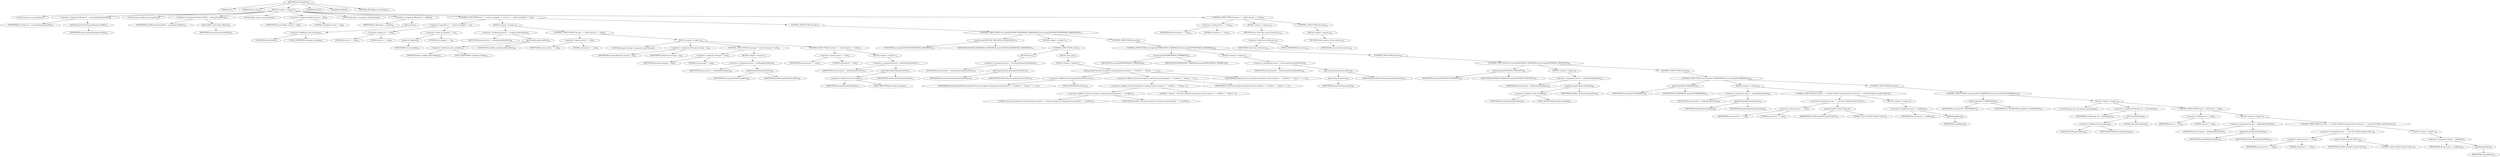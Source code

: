 digraph "resolveVariable" {  
"51" [label = <(METHOD,resolveVariable)<SUB>57</SUB>> ]
"52" [label = <(PARAM,this)<SUB>57</SUB>> ]
"53" [label = <(PARAM,QName name)<SUB>57</SUB>> ]
"54" [label = <(BLOCK,&lt;empty&gt;,&lt;empty&gt;)<SUB>57</SUB>> ]
"55" [label = <(LOCAL,String uri: java.lang.String)> ]
"56" [label = <(&lt;operator&gt;.assignment,String uri = name.getNamespaceURI())<SUB>58</SUB>> ]
"57" [label = <(IDENTIFIER,uri,String uri = name.getNamespaceURI())<SUB>58</SUB>> ]
"58" [label = <(getNamespaceURI,name.getNamespaceURI())<SUB>58</SUB>> ]
"59" [label = <(IDENTIFIER,name,name.getNamespaceURI())<SUB>58</SUB>> ]
"60" [label = <(LOCAL,String localPart: java.lang.String)> ]
"61" [label = <(&lt;operator&gt;.assignment,String localPart = name.getLocalPart())<SUB>59</SUB>> ]
"62" [label = <(IDENTIFIER,localPart,String localPart = name.getLocalPart())<SUB>59</SUB>> ]
"63" [label = <(getLocalPart,name.getLocalPart())<SUB>59</SUB>> ]
"64" [label = <(IDENTIFIER,name,name.getLocalPart())<SUB>59</SUB>> ]
"65" [label = <(LOCAL,Object answer: java.lang.Object)> ]
"66" [label = <(&lt;operator&gt;.assignment,Object answer = null)<SUB>60</SUB>> ]
"67" [label = <(IDENTIFIER,answer,Object answer = null)<SUB>60</SUB>> ]
"68" [label = <(LITERAL,null,Object answer = null)<SUB>60</SUB>> ]
"69" [label = <(LOCAL,Message in: org.apache.camel.Message)> ]
"70" [label = <(&lt;operator&gt;.assignment,Message in = getIn())<SUB>62</SUB>> ]
"71" [label = <(IDENTIFIER,in,Message in = getIn())<SUB>62</SUB>> ]
"72" [label = <(getIn,getIn())<SUB>62</SUB>> ]
"73" [label = <(&lt;operator&gt;.fieldAccess,this.exchange)<SUB>62</SUB>> ]
"74" [label = <(IDENTIFIER,this,getIn())<SUB>62</SUB>> ]
"75" [label = <(FIELD_IDENTIFIER,exchange,exchange)<SUB>62</SUB>> ]
"76" [label = <(CONTROL_STRUCTURE,if (uri == null || uri.length() == 0),if (uri == null || uri.length() == 0))<SUB>63</SUB>> ]
"77" [label = <(&lt;operator&gt;.logicalOr,uri == null || uri.length() == 0)<SUB>63</SUB>> ]
"78" [label = <(&lt;operator&gt;.equals,uri == null)<SUB>63</SUB>> ]
"79" [label = <(IDENTIFIER,uri,uri == null)<SUB>63</SUB>> ]
"80" [label = <(LITERAL,null,uri == null)<SUB>63</SUB>> ]
"81" [label = <(&lt;operator&gt;.equals,uri.length() == 0)<SUB>63</SUB>> ]
"82" [label = <(length,uri.length())<SUB>63</SUB>> ]
"83" [label = <(IDENTIFIER,uri,uri.length())<SUB>63</SUB>> ]
"84" [label = <(LITERAL,0,uri.length() == 0)<SUB>63</SUB>> ]
"85" [label = <(BLOCK,&lt;empty&gt;,&lt;empty&gt;)<SUB>63</SUB>> ]
"86" [label = <(&lt;operator&gt;.assignment,answer = variables.get(localPart))<SUB>64</SUB>> ]
"87" [label = <(IDENTIFIER,answer,answer = variables.get(localPart))<SUB>64</SUB>> ]
"88" [label = <(get,variables.get(localPart))<SUB>64</SUB>> ]
"89" [label = <(&lt;operator&gt;.fieldAccess,this.variables)<SUB>64</SUB>> ]
"90" [label = <(IDENTIFIER,this,variables.get(localPart))<SUB>64</SUB>> ]
"91" [label = <(FIELD_IDENTIFIER,variables,variables)<SUB>64</SUB>> ]
"92" [label = <(IDENTIFIER,localPart,variables.get(localPart))<SUB>64</SUB>> ]
"93" [label = <(CONTROL_STRUCTURE,if (answer == null),if (answer == null))<SUB>65</SUB>> ]
"94" [label = <(&lt;operator&gt;.equals,answer == null)<SUB>65</SUB>> ]
"95" [label = <(IDENTIFIER,answer,answer == null)<SUB>65</SUB>> ]
"96" [label = <(LITERAL,null,answer == null)<SUB>65</SUB>> ]
"97" [label = <(BLOCK,&lt;empty&gt;,&lt;empty&gt;)<SUB>65</SUB>> ]
"98" [label = <(LOCAL,Message message: org.apache.camel.Message)> ]
"99" [label = <(&lt;operator&gt;.assignment,Message message = in)<SUB>66</SUB>> ]
"100" [label = <(IDENTIFIER,message,Message message = in)<SUB>66</SUB>> ]
"101" [label = <(IDENTIFIER,in,Message message = in)<SUB>66</SUB>> ]
"102" [label = <(CONTROL_STRUCTURE,if (message != null),if (message != null))<SUB>67</SUB>> ]
"103" [label = <(&lt;operator&gt;.notEquals,message != null)<SUB>67</SUB>> ]
"104" [label = <(IDENTIFIER,message,message != null)<SUB>67</SUB>> ]
"105" [label = <(LITERAL,null,message != null)<SUB>67</SUB>> ]
"106" [label = <(BLOCK,&lt;empty&gt;,&lt;empty&gt;)<SUB>67</SUB>> ]
"107" [label = <(&lt;operator&gt;.assignment,answer = getHeader(localPart))<SUB>68</SUB>> ]
"108" [label = <(IDENTIFIER,answer,answer = getHeader(localPart))<SUB>68</SUB>> ]
"109" [label = <(getHeader,getHeader(localPart))<SUB>68</SUB>> ]
"110" [label = <(IDENTIFIER,message,getHeader(localPart))<SUB>68</SUB>> ]
"111" [label = <(IDENTIFIER,localPart,getHeader(localPart))<SUB>68</SUB>> ]
"112" [label = <(CONTROL_STRUCTURE,if (answer == null),if (answer == null))<SUB>70</SUB>> ]
"113" [label = <(&lt;operator&gt;.equals,answer == null)<SUB>70</SUB>> ]
"114" [label = <(IDENTIFIER,answer,answer == null)<SUB>70</SUB>> ]
"115" [label = <(LITERAL,null,answer == null)<SUB>70</SUB>> ]
"116" [label = <(BLOCK,&lt;empty&gt;,&lt;empty&gt;)<SUB>70</SUB>> ]
"117" [label = <(&lt;operator&gt;.assignment,answer = getProperty(localPart))<SUB>71</SUB>> ]
"118" [label = <(IDENTIFIER,answer,answer = getProperty(localPart))<SUB>71</SUB>> ]
"119" [label = <(getProperty,getProperty(localPart))<SUB>71</SUB>> ]
"120" [label = <(&lt;operator&gt;.fieldAccess,this.exchange)<SUB>71</SUB>> ]
"121" [label = <(IDENTIFIER,this,getProperty(localPart))<SUB>71</SUB>> ]
"122" [label = <(FIELD_IDENTIFIER,exchange,exchange)<SUB>71</SUB>> ]
"123" [label = <(IDENTIFIER,localPart,getProperty(localPart))<SUB>71</SUB>> ]
"124" [label = <(CONTROL_STRUCTURE,else,else)<SUB>74</SUB>> ]
"125" [label = <(CONTROL_STRUCTURE,if (uri.equals(SYSTEM_PROPERTIES_NAMESPACE)),if (uri.equals(SYSTEM_PROPERTIES_NAMESPACE)))<SUB>74</SUB>> ]
"126" [label = <(equals,equals(SYSTEM_PROPERTIES_NAMESPACE))<SUB>74</SUB>> ]
"127" [label = <(IDENTIFIER,uri,equals(SYSTEM_PROPERTIES_NAMESPACE))<SUB>74</SUB>> ]
"128" [label = <(IDENTIFIER,SYSTEM_PROPERTIES_NAMESPACE,equals(SYSTEM_PROPERTIES_NAMESPACE))<SUB>74</SUB>> ]
"129" [label = <(BLOCK,&lt;empty&gt;,&lt;empty&gt;)<SUB>74</SUB>> ]
"130" [label = <(CONTROL_STRUCTURE,try,try)<SUB>75</SUB>> ]
"131" [label = <(BLOCK,try,try)<SUB>75</SUB>> ]
"132" [label = <(&lt;operator&gt;.assignment,answer = System.getProperty(localPart))<SUB>76</SUB>> ]
"133" [label = <(IDENTIFIER,answer,answer = System.getProperty(localPart))<SUB>76</SUB>> ]
"134" [label = <(getProperty,System.getProperty(localPart))<SUB>76</SUB>> ]
"135" [label = <(IDENTIFIER,System,System.getProperty(localPart))<SUB>76</SUB>> ]
"136" [label = <(IDENTIFIER,localPart,System.getProperty(localPart))<SUB>76</SUB>> ]
"137" [label = <(BLOCK,catch,catch)> ]
"138" [label = <(BLOCK,&lt;empty&gt;,&lt;empty&gt;)<SUB>77</SUB>> ]
"139" [label = <(debug,debug(&quot;Security exception evaluating system property: &quot; + localPart + &quot;. Reason: &quot; + e, e))<SUB>78</SUB>> ]
"140" [label = <(&lt;operator&gt;.fieldAccess,MessageVariableResolver.LOG)<SUB>78</SUB>> ]
"141" [label = <(IDENTIFIER,MessageVariableResolver,debug(&quot;Security exception evaluating system property: &quot; + localPart + &quot;. Reason: &quot; + e, e))<SUB>78</SUB>> ]
"142" [label = <(FIELD_IDENTIFIER,LOG,LOG)<SUB>78</SUB>> ]
"143" [label = <(&lt;operator&gt;.addition,&quot;Security exception evaluating system property: &quot; + localPart + &quot;. Reason: &quot; + e)<SUB>78</SUB>> ]
"144" [label = <(&lt;operator&gt;.addition,&quot;Security exception evaluating system property: &quot; + localPart + &quot;. Reason: &quot;)<SUB>78</SUB>> ]
"145" [label = <(&lt;operator&gt;.addition,&quot;Security exception evaluating system property: &quot; + localPart)<SUB>78</SUB>> ]
"146" [label = <(LITERAL,&quot;Security exception evaluating system property: &quot;,&quot;Security exception evaluating system property: &quot; + localPart)<SUB>78</SUB>> ]
"147" [label = <(IDENTIFIER,localPart,&quot;Security exception evaluating system property: &quot; + localPart)<SUB>78</SUB>> ]
"148" [label = <(LITERAL,&quot;. Reason: &quot;,&quot;Security exception evaluating system property: &quot; + localPart + &quot;. Reason: &quot;)<SUB>79</SUB>> ]
"149" [label = <(IDENTIFIER,e,&quot;Security exception evaluating system property: &quot; + localPart + &quot;. Reason: &quot; + e)<SUB>79</SUB>> ]
"150" [label = <(IDENTIFIER,e,debug(&quot;Security exception evaluating system property: &quot; + localPart + &quot;. Reason: &quot; + e, e))<SUB>79</SUB>> ]
"151" [label = <(CONTROL_STRUCTURE,else,else)<SUB>81</SUB>> ]
"152" [label = <(CONTROL_STRUCTURE,if (uri.equals(ENVIRONMENT_VARIABLES)),if (uri.equals(ENVIRONMENT_VARIABLES)))<SUB>81</SUB>> ]
"153" [label = <(equals,equals(ENVIRONMENT_VARIABLES))<SUB>81</SUB>> ]
"154" [label = <(IDENTIFIER,uri,equals(ENVIRONMENT_VARIABLES))<SUB>81</SUB>> ]
"155" [label = <(IDENTIFIER,ENVIRONMENT_VARIABLES,equals(ENVIRONMENT_VARIABLES))<SUB>81</SUB>> ]
"156" [label = <(BLOCK,&lt;empty&gt;,&lt;empty&gt;)<SUB>81</SUB>> ]
"157" [label = <(&lt;operator&gt;.assignment,answer = System.getenv().get(localPart))<SUB>82</SUB>> ]
"158" [label = <(IDENTIFIER,answer,answer = System.getenv().get(localPart))<SUB>82</SUB>> ]
"159" [label = <(get,System.getenv().get(localPart))<SUB>82</SUB>> ]
"160" [label = <(getenv,System.getenv())<SUB>82</SUB>> ]
"161" [label = <(IDENTIFIER,System,System.getenv())<SUB>82</SUB>> ]
"162" [label = <(IDENTIFIER,localPart,System.getenv().get(localPart))<SUB>82</SUB>> ]
"163" [label = <(CONTROL_STRUCTURE,else,else)<SUB>83</SUB>> ]
"164" [label = <(CONTROL_STRUCTURE,if (uri.equals(EXCHANGE_PROPERTY)),if (uri.equals(EXCHANGE_PROPERTY)))<SUB>83</SUB>> ]
"165" [label = <(equals,equals(EXCHANGE_PROPERTY))<SUB>83</SUB>> ]
"166" [label = <(IDENTIFIER,uri,equals(EXCHANGE_PROPERTY))<SUB>83</SUB>> ]
"167" [label = <(IDENTIFIER,EXCHANGE_PROPERTY,equals(EXCHANGE_PROPERTY))<SUB>83</SUB>> ]
"168" [label = <(BLOCK,&lt;empty&gt;,&lt;empty&gt;)<SUB>83</SUB>> ]
"169" [label = <(&lt;operator&gt;.assignment,answer = getProperty(localPart))<SUB>84</SUB>> ]
"170" [label = <(IDENTIFIER,answer,answer = getProperty(localPart))<SUB>84</SUB>> ]
"171" [label = <(getProperty,getProperty(localPart))<SUB>84</SUB>> ]
"172" [label = <(&lt;operator&gt;.fieldAccess,this.exchange)<SUB>84</SUB>> ]
"173" [label = <(IDENTIFIER,this,getProperty(localPart))<SUB>84</SUB>> ]
"174" [label = <(FIELD_IDENTIFIER,exchange,exchange)<SUB>84</SUB>> ]
"175" [label = <(IDENTIFIER,localPart,getProperty(localPart))<SUB>84</SUB>> ]
"176" [label = <(CONTROL_STRUCTURE,else,else)<SUB>85</SUB>> ]
"177" [label = <(CONTROL_STRUCTURE,if (uri.equals(IN_NAMESPACE)),if (uri.equals(IN_NAMESPACE)))<SUB>85</SUB>> ]
"178" [label = <(equals,equals(IN_NAMESPACE))<SUB>85</SUB>> ]
"179" [label = <(IDENTIFIER,uri,equals(IN_NAMESPACE))<SUB>85</SUB>> ]
"180" [label = <(IDENTIFIER,IN_NAMESPACE,equals(IN_NAMESPACE))<SUB>85</SUB>> ]
"181" [label = <(BLOCK,&lt;empty&gt;,&lt;empty&gt;)<SUB>85</SUB>> ]
"182" [label = <(&lt;operator&gt;.assignment,answer = getHeader(localPart))<SUB>86</SUB>> ]
"183" [label = <(IDENTIFIER,answer,answer = getHeader(localPart))<SUB>86</SUB>> ]
"184" [label = <(getHeader,getHeader(localPart))<SUB>86</SUB>> ]
"185" [label = <(IDENTIFIER,in,getHeader(localPart))<SUB>86</SUB>> ]
"186" [label = <(IDENTIFIER,localPart,getHeader(localPart))<SUB>86</SUB>> ]
"187" [label = <(CONTROL_STRUCTURE,if (answer == null &amp;&amp; localPart.equals(&quot;body&quot;)),if (answer == null &amp;&amp; localPart.equals(&quot;body&quot;)))<SUB>87</SUB>> ]
"188" [label = <(&lt;operator&gt;.logicalAnd,answer == null &amp;&amp; localPart.equals(&quot;body&quot;))<SUB>87</SUB>> ]
"189" [label = <(&lt;operator&gt;.equals,answer == null)<SUB>87</SUB>> ]
"190" [label = <(IDENTIFIER,answer,answer == null)<SUB>87</SUB>> ]
"191" [label = <(LITERAL,null,answer == null)<SUB>87</SUB>> ]
"192" [label = <(equals,localPart.equals(&quot;body&quot;))<SUB>87</SUB>> ]
"193" [label = <(IDENTIFIER,localPart,localPart.equals(&quot;body&quot;))<SUB>87</SUB>> ]
"194" [label = <(LITERAL,&quot;body&quot;,localPart.equals(&quot;body&quot;))<SUB>87</SUB>> ]
"195" [label = <(BLOCK,&lt;empty&gt;,&lt;empty&gt;)<SUB>87</SUB>> ]
"196" [label = <(&lt;operator&gt;.assignment,answer = getBody())<SUB>88</SUB>> ]
"197" [label = <(IDENTIFIER,answer,answer = getBody())<SUB>88</SUB>> ]
"198" [label = <(getBody,getBody())<SUB>88</SUB>> ]
"199" [label = <(IDENTIFIER,in,getBody())<SUB>88</SUB>> ]
"200" [label = <(CONTROL_STRUCTURE,else,else)<SUB>90</SUB>> ]
"201" [label = <(CONTROL_STRUCTURE,if (uri.equals(OUT_NAMESPACE)),if (uri.equals(OUT_NAMESPACE)))<SUB>90</SUB>> ]
"202" [label = <(equals,equals(OUT_NAMESPACE))<SUB>90</SUB>> ]
"203" [label = <(IDENTIFIER,uri,equals(OUT_NAMESPACE))<SUB>90</SUB>> ]
"204" [label = <(IDENTIFIER,OUT_NAMESPACE,equals(OUT_NAMESPACE))<SUB>90</SUB>> ]
"205" [label = <(BLOCK,&lt;empty&gt;,&lt;empty&gt;)<SUB>90</SUB>> ]
"206" [label = <(LOCAL,Message out: org.apache.camel.Message)> ]
"207" [label = <(&lt;operator&gt;.assignment,Message out = getOut(false))<SUB>91</SUB>> ]
"208" [label = <(IDENTIFIER,out,Message out = getOut(false))<SUB>91</SUB>> ]
"209" [label = <(getOut,getOut(false))<SUB>91</SUB>> ]
"210" [label = <(&lt;operator&gt;.fieldAccess,this.exchange)<SUB>91</SUB>> ]
"211" [label = <(IDENTIFIER,this,getOut(false))<SUB>91</SUB>> ]
"212" [label = <(FIELD_IDENTIFIER,exchange,exchange)<SUB>91</SUB>> ]
"213" [label = <(LITERAL,false,getOut(false))<SUB>91</SUB>> ]
"214" [label = <(CONTROL_STRUCTURE,if (out != null),if (out != null))<SUB>92</SUB>> ]
"215" [label = <(&lt;operator&gt;.notEquals,out != null)<SUB>92</SUB>> ]
"216" [label = <(IDENTIFIER,out,out != null)<SUB>92</SUB>> ]
"217" [label = <(LITERAL,null,out != null)<SUB>92</SUB>> ]
"218" [label = <(BLOCK,&lt;empty&gt;,&lt;empty&gt;)<SUB>92</SUB>> ]
"219" [label = <(&lt;operator&gt;.assignment,answer = getHeader(localPart))<SUB>93</SUB>> ]
"220" [label = <(IDENTIFIER,answer,answer = getHeader(localPart))<SUB>93</SUB>> ]
"221" [label = <(getHeader,getHeader(localPart))<SUB>93</SUB>> ]
"222" [label = <(IDENTIFIER,out,getHeader(localPart))<SUB>93</SUB>> ]
"223" [label = <(IDENTIFIER,localPart,getHeader(localPart))<SUB>93</SUB>> ]
"224" [label = <(CONTROL_STRUCTURE,if (answer == null &amp;&amp; localPart.equals(&quot;body&quot;)),if (answer == null &amp;&amp; localPart.equals(&quot;body&quot;)))<SUB>94</SUB>> ]
"225" [label = <(&lt;operator&gt;.logicalAnd,answer == null &amp;&amp; localPart.equals(&quot;body&quot;))<SUB>94</SUB>> ]
"226" [label = <(&lt;operator&gt;.equals,answer == null)<SUB>94</SUB>> ]
"227" [label = <(IDENTIFIER,answer,answer == null)<SUB>94</SUB>> ]
"228" [label = <(LITERAL,null,answer == null)<SUB>94</SUB>> ]
"229" [label = <(equals,localPart.equals(&quot;body&quot;))<SUB>94</SUB>> ]
"230" [label = <(IDENTIFIER,localPart,localPart.equals(&quot;body&quot;))<SUB>94</SUB>> ]
"231" [label = <(LITERAL,&quot;body&quot;,localPart.equals(&quot;body&quot;))<SUB>94</SUB>> ]
"232" [label = <(BLOCK,&lt;empty&gt;,&lt;empty&gt;)<SUB>94</SUB>> ]
"233" [label = <(&lt;operator&gt;.assignment,answer = getBody())<SUB>95</SUB>> ]
"234" [label = <(IDENTIFIER,answer,answer = getBody())<SUB>95</SUB>> ]
"235" [label = <(getBody,getBody())<SUB>95</SUB>> ]
"236" [label = <(IDENTIFIER,out,getBody())<SUB>95</SUB>> ]
"237" [label = <(CONTROL_STRUCTURE,if (answer == null),if (answer == null))<SUB>102</SUB>> ]
"238" [label = <(&lt;operator&gt;.equals,answer == null)<SUB>102</SUB>> ]
"239" [label = <(IDENTIFIER,answer,answer == null)<SUB>102</SUB>> ]
"240" [label = <(LITERAL,null,answer == null)<SUB>102</SUB>> ]
"241" [label = <(BLOCK,&lt;empty&gt;,&lt;empty&gt;)<SUB>102</SUB>> ]
"242" [label = <(RETURN,return Void.class;,return Void.class;)<SUB>103</SUB>> ]
"243" [label = <(&lt;operator&gt;.fieldAccess,Void.class)<SUB>103</SUB>> ]
"244" [label = <(IDENTIFIER,Void,return Void.class;)<SUB>103</SUB>> ]
"245" [label = <(FIELD_IDENTIFIER,class,class)<SUB>103</SUB>> ]
"246" [label = <(CONTROL_STRUCTURE,else,else)<SUB>104</SUB>> ]
"247" [label = <(BLOCK,&lt;empty&gt;,&lt;empty&gt;)<SUB>104</SUB>> ]
"248" [label = <(RETURN,return answer;,return answer;)<SUB>105</SUB>> ]
"249" [label = <(IDENTIFIER,answer,return answer;)<SUB>105</SUB>> ]
"250" [label = <(MODIFIER,PUBLIC)> ]
"251" [label = <(MODIFIER,VIRTUAL)> ]
"252" [label = <(METHOD_RETURN,java.lang.Object)<SUB>57</SUB>> ]
  "51" -> "52" 
  "51" -> "53" 
  "51" -> "54" 
  "51" -> "250" 
  "51" -> "251" 
  "51" -> "252" 
  "54" -> "55" 
  "54" -> "56" 
  "54" -> "60" 
  "54" -> "61" 
  "54" -> "65" 
  "54" -> "66" 
  "54" -> "69" 
  "54" -> "70" 
  "54" -> "76" 
  "54" -> "237" 
  "56" -> "57" 
  "56" -> "58" 
  "58" -> "59" 
  "61" -> "62" 
  "61" -> "63" 
  "63" -> "64" 
  "66" -> "67" 
  "66" -> "68" 
  "70" -> "71" 
  "70" -> "72" 
  "72" -> "73" 
  "73" -> "74" 
  "73" -> "75" 
  "76" -> "77" 
  "76" -> "85" 
  "76" -> "124" 
  "77" -> "78" 
  "77" -> "81" 
  "78" -> "79" 
  "78" -> "80" 
  "81" -> "82" 
  "81" -> "84" 
  "82" -> "83" 
  "85" -> "86" 
  "85" -> "93" 
  "86" -> "87" 
  "86" -> "88" 
  "88" -> "89" 
  "88" -> "92" 
  "89" -> "90" 
  "89" -> "91" 
  "93" -> "94" 
  "93" -> "97" 
  "94" -> "95" 
  "94" -> "96" 
  "97" -> "98" 
  "97" -> "99" 
  "97" -> "102" 
  "97" -> "112" 
  "99" -> "100" 
  "99" -> "101" 
  "102" -> "103" 
  "102" -> "106" 
  "103" -> "104" 
  "103" -> "105" 
  "106" -> "107" 
  "107" -> "108" 
  "107" -> "109" 
  "109" -> "110" 
  "109" -> "111" 
  "112" -> "113" 
  "112" -> "116" 
  "113" -> "114" 
  "113" -> "115" 
  "116" -> "117" 
  "117" -> "118" 
  "117" -> "119" 
  "119" -> "120" 
  "119" -> "123" 
  "120" -> "121" 
  "120" -> "122" 
  "124" -> "125" 
  "125" -> "126" 
  "125" -> "129" 
  "125" -> "151" 
  "126" -> "127" 
  "126" -> "128" 
  "129" -> "130" 
  "130" -> "131" 
  "130" -> "137" 
  "131" -> "132" 
  "132" -> "133" 
  "132" -> "134" 
  "134" -> "135" 
  "134" -> "136" 
  "137" -> "138" 
  "138" -> "139" 
  "139" -> "140" 
  "139" -> "143" 
  "139" -> "150" 
  "140" -> "141" 
  "140" -> "142" 
  "143" -> "144" 
  "143" -> "149" 
  "144" -> "145" 
  "144" -> "148" 
  "145" -> "146" 
  "145" -> "147" 
  "151" -> "152" 
  "152" -> "153" 
  "152" -> "156" 
  "152" -> "163" 
  "153" -> "154" 
  "153" -> "155" 
  "156" -> "157" 
  "157" -> "158" 
  "157" -> "159" 
  "159" -> "160" 
  "159" -> "162" 
  "160" -> "161" 
  "163" -> "164" 
  "164" -> "165" 
  "164" -> "168" 
  "164" -> "176" 
  "165" -> "166" 
  "165" -> "167" 
  "168" -> "169" 
  "169" -> "170" 
  "169" -> "171" 
  "171" -> "172" 
  "171" -> "175" 
  "172" -> "173" 
  "172" -> "174" 
  "176" -> "177" 
  "177" -> "178" 
  "177" -> "181" 
  "177" -> "200" 
  "178" -> "179" 
  "178" -> "180" 
  "181" -> "182" 
  "181" -> "187" 
  "182" -> "183" 
  "182" -> "184" 
  "184" -> "185" 
  "184" -> "186" 
  "187" -> "188" 
  "187" -> "195" 
  "188" -> "189" 
  "188" -> "192" 
  "189" -> "190" 
  "189" -> "191" 
  "192" -> "193" 
  "192" -> "194" 
  "195" -> "196" 
  "196" -> "197" 
  "196" -> "198" 
  "198" -> "199" 
  "200" -> "201" 
  "201" -> "202" 
  "201" -> "205" 
  "202" -> "203" 
  "202" -> "204" 
  "205" -> "206" 
  "205" -> "207" 
  "205" -> "214" 
  "207" -> "208" 
  "207" -> "209" 
  "209" -> "210" 
  "209" -> "213" 
  "210" -> "211" 
  "210" -> "212" 
  "214" -> "215" 
  "214" -> "218" 
  "215" -> "216" 
  "215" -> "217" 
  "218" -> "219" 
  "218" -> "224" 
  "219" -> "220" 
  "219" -> "221" 
  "221" -> "222" 
  "221" -> "223" 
  "224" -> "225" 
  "224" -> "232" 
  "225" -> "226" 
  "225" -> "229" 
  "226" -> "227" 
  "226" -> "228" 
  "229" -> "230" 
  "229" -> "231" 
  "232" -> "233" 
  "233" -> "234" 
  "233" -> "235" 
  "235" -> "236" 
  "237" -> "238" 
  "237" -> "241" 
  "237" -> "246" 
  "238" -> "239" 
  "238" -> "240" 
  "241" -> "242" 
  "242" -> "243" 
  "243" -> "244" 
  "243" -> "245" 
  "246" -> "247" 
  "247" -> "248" 
  "248" -> "249" 
}
